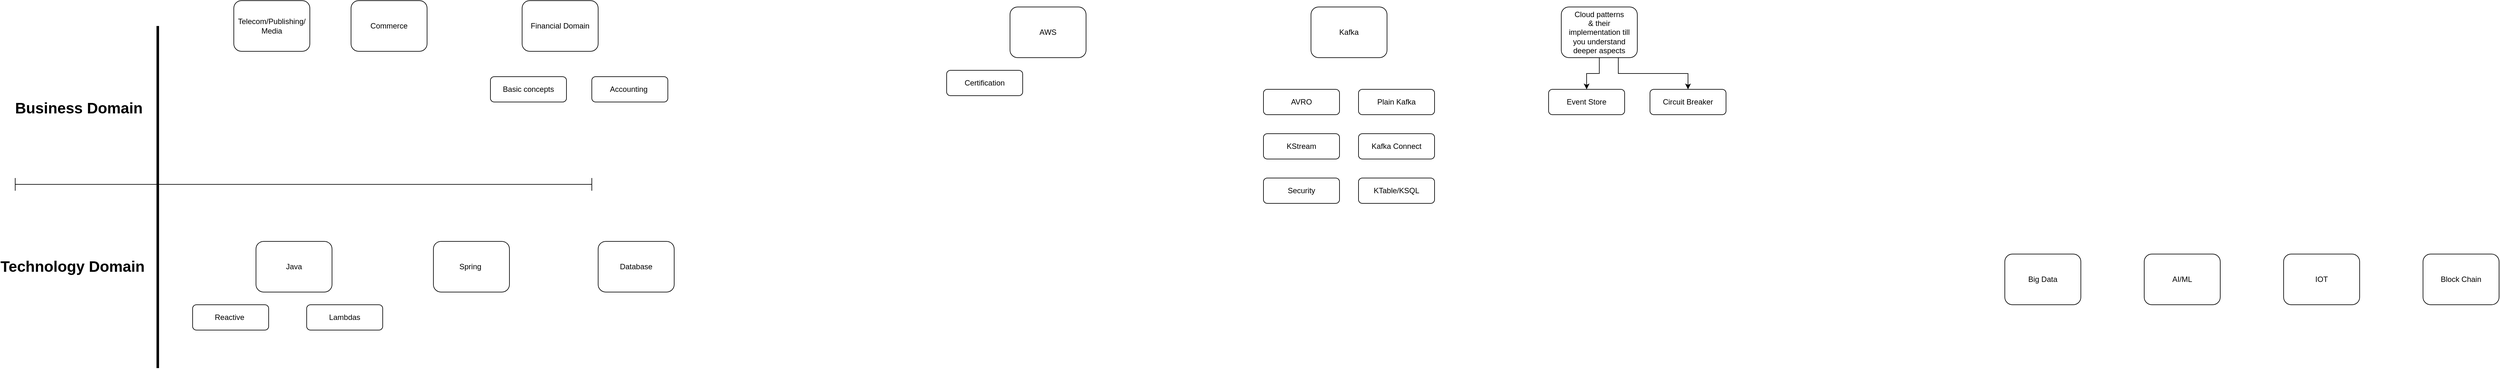<mxfile version="12.9.11" type="github">
  <diagram id="yKpRXpLceIQQkGZ7jGWy" name="Page-1">
    <mxGraphModel dx="2646" dy="639" grid="1" gridSize="10" guides="1" tooltips="1" connect="1" arrows="1" fold="1" page="1" pageScale="1" pageWidth="850" pageHeight="1100" math="0" shadow="0">
      <root>
        <mxCell id="0" />
        <mxCell id="1" parent="0" />
        <mxCell id="xoDHUSfcxuXFxR3dn9HK-1" value="Financial Domain" style="rounded=1;whiteSpace=wrap;html=1;" parent="1" vertex="1">
          <mxGeometry x="-820" y="60" width="120" height="80" as="geometry" />
        </mxCell>
        <mxCell id="xoDHUSfcxuXFxR3dn9HK-2" value="AWS" style="rounded=1;whiteSpace=wrap;html=1;" parent="1" vertex="1">
          <mxGeometry x="-50" y="70" width="120" height="80" as="geometry" />
        </mxCell>
        <mxCell id="xoDHUSfcxuXFxR3dn9HK-3" value="Kafka" style="rounded=1;whiteSpace=wrap;html=1;" parent="1" vertex="1">
          <mxGeometry x="425" y="70" width="120" height="80" as="geometry" />
        </mxCell>
        <mxCell id="xoDHUSfcxuXFxR3dn9HK-6" style="edgeStyle=orthogonalEdgeStyle;rounded=0;orthogonalLoop=1;jettySize=auto;html=1;entryX=0.5;entryY=0;entryDx=0;entryDy=0;" parent="1" source="xoDHUSfcxuXFxR3dn9HK-4" target="xoDHUSfcxuXFxR3dn9HK-5" edge="1">
          <mxGeometry relative="1" as="geometry" />
        </mxCell>
        <mxCell id="xoDHUSfcxuXFxR3dn9HK-8" style="edgeStyle=orthogonalEdgeStyle;rounded=0;orthogonalLoop=1;jettySize=auto;html=1;exitX=0.75;exitY=1;exitDx=0;exitDy=0;entryX=0.5;entryY=0;entryDx=0;entryDy=0;" parent="1" source="xoDHUSfcxuXFxR3dn9HK-4" target="xoDHUSfcxuXFxR3dn9HK-7" edge="1">
          <mxGeometry relative="1" as="geometry" />
        </mxCell>
        <mxCell id="xoDHUSfcxuXFxR3dn9HK-4" value="Cloud patterns&lt;br&gt;&amp;amp; their implementation till you understand deeper aspects" style="rounded=1;whiteSpace=wrap;html=1;" parent="1" vertex="1">
          <mxGeometry x="820" y="70" width="120" height="80" as="geometry" />
        </mxCell>
        <mxCell id="xoDHUSfcxuXFxR3dn9HK-5" value="Event Store" style="rounded=1;whiteSpace=wrap;html=1;" parent="1" vertex="1">
          <mxGeometry x="800" y="200" width="120" height="40" as="geometry" />
        </mxCell>
        <mxCell id="xoDHUSfcxuXFxR3dn9HK-7" value="Circuit Breaker" style="rounded=1;whiteSpace=wrap;html=1;" parent="1" vertex="1">
          <mxGeometry x="960" y="200" width="120" height="40" as="geometry" />
        </mxCell>
        <mxCell id="xoDHUSfcxuXFxR3dn9HK-9" value="AVRO" style="rounded=1;whiteSpace=wrap;html=1;" parent="1" vertex="1">
          <mxGeometry x="350" y="200" width="120" height="40" as="geometry" />
        </mxCell>
        <mxCell id="xoDHUSfcxuXFxR3dn9HK-10" value="Plain Kafka" style="rounded=1;whiteSpace=wrap;html=1;" parent="1" vertex="1">
          <mxGeometry x="500" y="200" width="120" height="40" as="geometry" />
        </mxCell>
        <mxCell id="xoDHUSfcxuXFxR3dn9HK-11" value="Kafka Connect" style="rounded=1;whiteSpace=wrap;html=1;" parent="1" vertex="1">
          <mxGeometry x="500" y="270" width="120" height="40" as="geometry" />
        </mxCell>
        <mxCell id="xoDHUSfcxuXFxR3dn9HK-12" value="KStream" style="rounded=1;whiteSpace=wrap;html=1;" parent="1" vertex="1">
          <mxGeometry x="350" y="270" width="120" height="40" as="geometry" />
        </mxCell>
        <mxCell id="xoDHUSfcxuXFxR3dn9HK-13" value="KTable/KSQL" style="rounded=1;whiteSpace=wrap;html=1;" parent="1" vertex="1">
          <mxGeometry x="500" y="340" width="120" height="40" as="geometry" />
        </mxCell>
        <mxCell id="xoDHUSfcxuXFxR3dn9HK-14" value="Security" style="rounded=1;whiteSpace=wrap;html=1;" parent="1" vertex="1">
          <mxGeometry x="350" y="340" width="120" height="40" as="geometry" />
        </mxCell>
        <mxCell id="xoDHUSfcxuXFxR3dn9HK-15" value="Accounting&amp;nbsp;" style="rounded=1;whiteSpace=wrap;html=1;" parent="1" vertex="1">
          <mxGeometry x="-710" y="180" width="120" height="40" as="geometry" />
        </mxCell>
        <mxCell id="xoDHUSfcxuXFxR3dn9HK-16" value="Java" style="rounded=1;whiteSpace=wrap;html=1;" parent="1" vertex="1">
          <mxGeometry x="-1240" y="440" width="120" height="80" as="geometry" />
        </mxCell>
        <mxCell id="xoDHUSfcxuXFxR3dn9HK-17" value="Spring&amp;nbsp;" style="rounded=1;whiteSpace=wrap;html=1;" parent="1" vertex="1">
          <mxGeometry x="-960" y="440" width="120" height="80" as="geometry" />
        </mxCell>
        <mxCell id="xoDHUSfcxuXFxR3dn9HK-18" value="Basic concepts" style="rounded=1;whiteSpace=wrap;html=1;" parent="1" vertex="1">
          <mxGeometry x="-870" y="180" width="120" height="40" as="geometry" />
        </mxCell>
        <mxCell id="xoDHUSfcxuXFxR3dn9HK-19" value="Certification" style="rounded=1;whiteSpace=wrap;html=1;" parent="1" vertex="1">
          <mxGeometry x="-150" y="170" width="120" height="40" as="geometry" />
        </mxCell>
        <mxCell id="xoDHUSfcxuXFxR3dn9HK-20" value="Database" style="rounded=1;whiteSpace=wrap;html=1;" parent="1" vertex="1">
          <mxGeometry x="-700" y="440" width="120" height="80" as="geometry" />
        </mxCell>
        <mxCell id="xoDHUSfcxuXFxR3dn9HK-21" value="Big Data" style="rounded=1;whiteSpace=wrap;html=1;" parent="1" vertex="1">
          <mxGeometry x="1520" y="460" width="120" height="80" as="geometry" />
        </mxCell>
        <mxCell id="xoDHUSfcxuXFxR3dn9HK-22" value="Reactive&amp;nbsp;" style="rounded=1;whiteSpace=wrap;html=1;" parent="1" vertex="1">
          <mxGeometry x="-1340" y="540" width="120" height="40" as="geometry" />
        </mxCell>
        <mxCell id="xoDHUSfcxuXFxR3dn9HK-23" value="Lambdas" style="rounded=1;whiteSpace=wrap;html=1;" parent="1" vertex="1">
          <mxGeometry x="-1160" y="540" width="120" height="40" as="geometry" />
        </mxCell>
        <mxCell id="xoDHUSfcxuXFxR3dn9HK-24" value="AI/ML" style="rounded=1;whiteSpace=wrap;html=1;" parent="1" vertex="1">
          <mxGeometry x="1740" y="460" width="120" height="80" as="geometry" />
        </mxCell>
        <mxCell id="xoDHUSfcxuXFxR3dn9HK-25" value="IOT" style="rounded=1;whiteSpace=wrap;html=1;" parent="1" vertex="1">
          <mxGeometry x="1960" y="460" width="120" height="80" as="geometry" />
        </mxCell>
        <mxCell id="xoDHUSfcxuXFxR3dn9HK-26" value="Block Chain" style="rounded=1;whiteSpace=wrap;html=1;" parent="1" vertex="1">
          <mxGeometry x="2180" y="460" width="120" height="80" as="geometry" />
        </mxCell>
        <mxCell id="xoDHUSfcxuXFxR3dn9HK-29" value="" style="line;strokeWidth=4;direction=south;html=1;perimeter=backbonePerimeter;points=[];outlineConnect=0;" parent="1" vertex="1">
          <mxGeometry x="-1400" y="100" width="10" height="540" as="geometry" />
        </mxCell>
        <mxCell id="xoDHUSfcxuXFxR3dn9HK-30" value="" style="shape=crossbar;whiteSpace=wrap;html=1;rounded=1;" parent="1" vertex="1">
          <mxGeometry x="-1620" y="340" width="910" height="20" as="geometry" />
        </mxCell>
        <mxCell id="xoDHUSfcxuXFxR3dn9HK-31" value="Business Domain" style="text;strokeColor=none;fillColor=none;html=1;fontSize=24;fontStyle=1;verticalAlign=middle;align=center;" parent="1" vertex="1">
          <mxGeometry x="-1570" y="210" width="100" height="40" as="geometry" />
        </mxCell>
        <mxCell id="xoDHUSfcxuXFxR3dn9HK-32" value="Technology Domain" style="text;strokeColor=none;fillColor=none;html=1;fontSize=24;fontStyle=1;verticalAlign=middle;align=center;" parent="1" vertex="1">
          <mxGeometry x="-1580" y="460" width="100" height="40" as="geometry" />
        </mxCell>
        <mxCell id="xoDHUSfcxuXFxR3dn9HK-33" value="Commerce" style="rounded=1;whiteSpace=wrap;html=1;" parent="1" vertex="1">
          <mxGeometry x="-1090" y="60" width="120" height="80" as="geometry" />
        </mxCell>
        <mxCell id="xoDHUSfcxuXFxR3dn9HK-34" value="Telecom/Publishing/&lt;br&gt;Media" style="rounded=1;whiteSpace=wrap;html=1;" parent="1" vertex="1">
          <mxGeometry x="-1275" y="60" width="120" height="80" as="geometry" />
        </mxCell>
      </root>
    </mxGraphModel>
  </diagram>
</mxfile>
